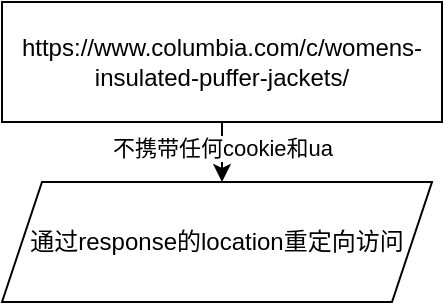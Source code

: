<mxfile version="22.1.11" type="github">
  <diagram name="第 1 页" id="oofmmc5294LJTVSNWunj">
    <mxGraphModel dx="1313" dy="259" grid="1" gridSize="10" guides="1" tooltips="1" connect="1" arrows="1" fold="1" page="1" pageScale="1" pageWidth="827" pageHeight="1169" math="0" shadow="0">
      <root>
        <mxCell id="0" />
        <mxCell id="1" parent="0" />
        <mxCell id="tymc0VPoWdGVmAMWYBGD-3" style="edgeStyle=orthogonalEdgeStyle;rounded=0;orthogonalLoop=1;jettySize=auto;html=1;" edge="1" parent="1" source="tymc0VPoWdGVmAMWYBGD-1">
          <mxGeometry relative="1" as="geometry">
            <mxPoint x="-700" y="120.0" as="targetPoint" />
          </mxGeometry>
        </mxCell>
        <mxCell id="tymc0VPoWdGVmAMWYBGD-5" value="不携带任何cookie和ua" style="edgeLabel;html=1;align=center;verticalAlign=middle;resizable=0;points=[];" vertex="1" connectable="0" parent="tymc0VPoWdGVmAMWYBGD-3">
          <mxGeometry x="-0.189" relative="1" as="geometry">
            <mxPoint as="offset" />
          </mxGeometry>
        </mxCell>
        <mxCell id="tymc0VPoWdGVmAMWYBGD-1" value="https://www.columbia.com/c/womens-insulated-puffer-jackets/" style="rounded=0;whiteSpace=wrap;html=1;" vertex="1" parent="1">
          <mxGeometry x="-810" y="30" width="220" height="60" as="geometry" />
        </mxCell>
        <mxCell id="tymc0VPoWdGVmAMWYBGD-6" value="通过response的location重定向访问" style="shape=parallelogram;perimeter=parallelogramPerimeter;whiteSpace=wrap;html=1;fixedSize=1;" vertex="1" parent="1">
          <mxGeometry x="-810" y="120" width="215" height="60" as="geometry" />
        </mxCell>
      </root>
    </mxGraphModel>
  </diagram>
</mxfile>
